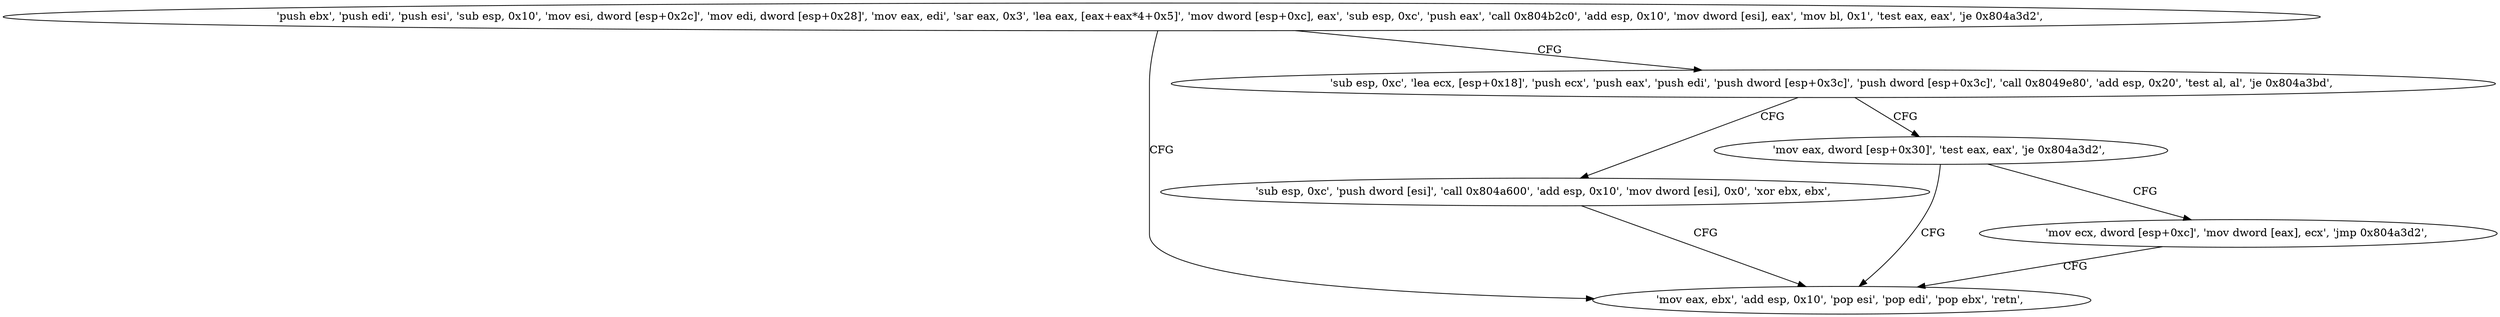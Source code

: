 digraph "func" {
"134521696" [label = "'push ebx', 'push edi', 'push esi', 'sub esp, 0x10', 'mov esi, dword [esp+0x2c]', 'mov edi, dword [esp+0x28]', 'mov eax, edi', 'sar eax, 0x3', 'lea eax, [eax+eax*4+0x5]', 'mov dword [esp+0xc], eax', 'sub esp, 0xc', 'push eax', 'call 0x804b2c0', 'add esp, 0x10', 'mov dword [esi], eax', 'mov bl, 0x1', 'test eax, eax', 'je 0x804a3d2', " ]
"134521810" [label = "'mov eax, ebx', 'add esp, 0x10', 'pop esi', 'pop edi', 'pop ebx', 'retn', " ]
"134521743" [label = "'sub esp, 0xc', 'lea ecx, [esp+0x18]', 'push ecx', 'push eax', 'push edi', 'push dword [esp+0x3c]', 'push dword [esp+0x3c]', 'call 0x8049e80', 'add esp, 0x20', 'test al, al', 'je 0x804a3bd', " ]
"134521789" [label = "'sub esp, 0xc', 'push dword [esi]', 'call 0x804a600', 'add esp, 0x10', 'mov dword [esi], 0x0', 'xor ebx, ebx', " ]
"134521773" [label = "'mov eax, dword [esp+0x30]', 'test eax, eax', 'je 0x804a3d2', " ]
"134521781" [label = "'mov ecx, dword [esp+0xc]', 'mov dword [eax], ecx', 'jmp 0x804a3d2', " ]
"134521696" -> "134521810" [ label = "CFG" ]
"134521696" -> "134521743" [ label = "CFG" ]
"134521743" -> "134521789" [ label = "CFG" ]
"134521743" -> "134521773" [ label = "CFG" ]
"134521789" -> "134521810" [ label = "CFG" ]
"134521773" -> "134521810" [ label = "CFG" ]
"134521773" -> "134521781" [ label = "CFG" ]
"134521781" -> "134521810" [ label = "CFG" ]
}

